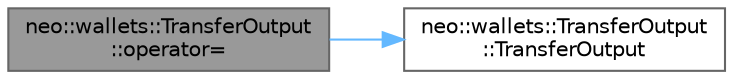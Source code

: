 digraph "neo::wallets::TransferOutput::operator="
{
 // LATEX_PDF_SIZE
  bgcolor="transparent";
  edge [fontname=Helvetica,fontsize=10,labelfontname=Helvetica,labelfontsize=10];
  node [fontname=Helvetica,fontsize=10,shape=box,height=0.2,width=0.4];
  rankdir="LR";
  Node1 [id="Node000001",label="neo::wallets::TransferOutput\l::operator=",height=0.2,width=0.4,color="gray40", fillcolor="grey60", style="filled", fontcolor="black",tooltip="Copy assignment operator."];
  Node1 -> Node2 [id="edge1_Node000001_Node000002",color="steelblue1",style="solid",tooltip=" "];
  Node2 [id="Node000002",label="neo::wallets::TransferOutput\l::TransferOutput",height=0.2,width=0.4,color="grey40", fillcolor="white", style="filled",URL="$classneo_1_1wallets_1_1_transfer_output.html#a751e5ade33bb3cacc775da84bc724c93",tooltip="Default constructor."];
}
